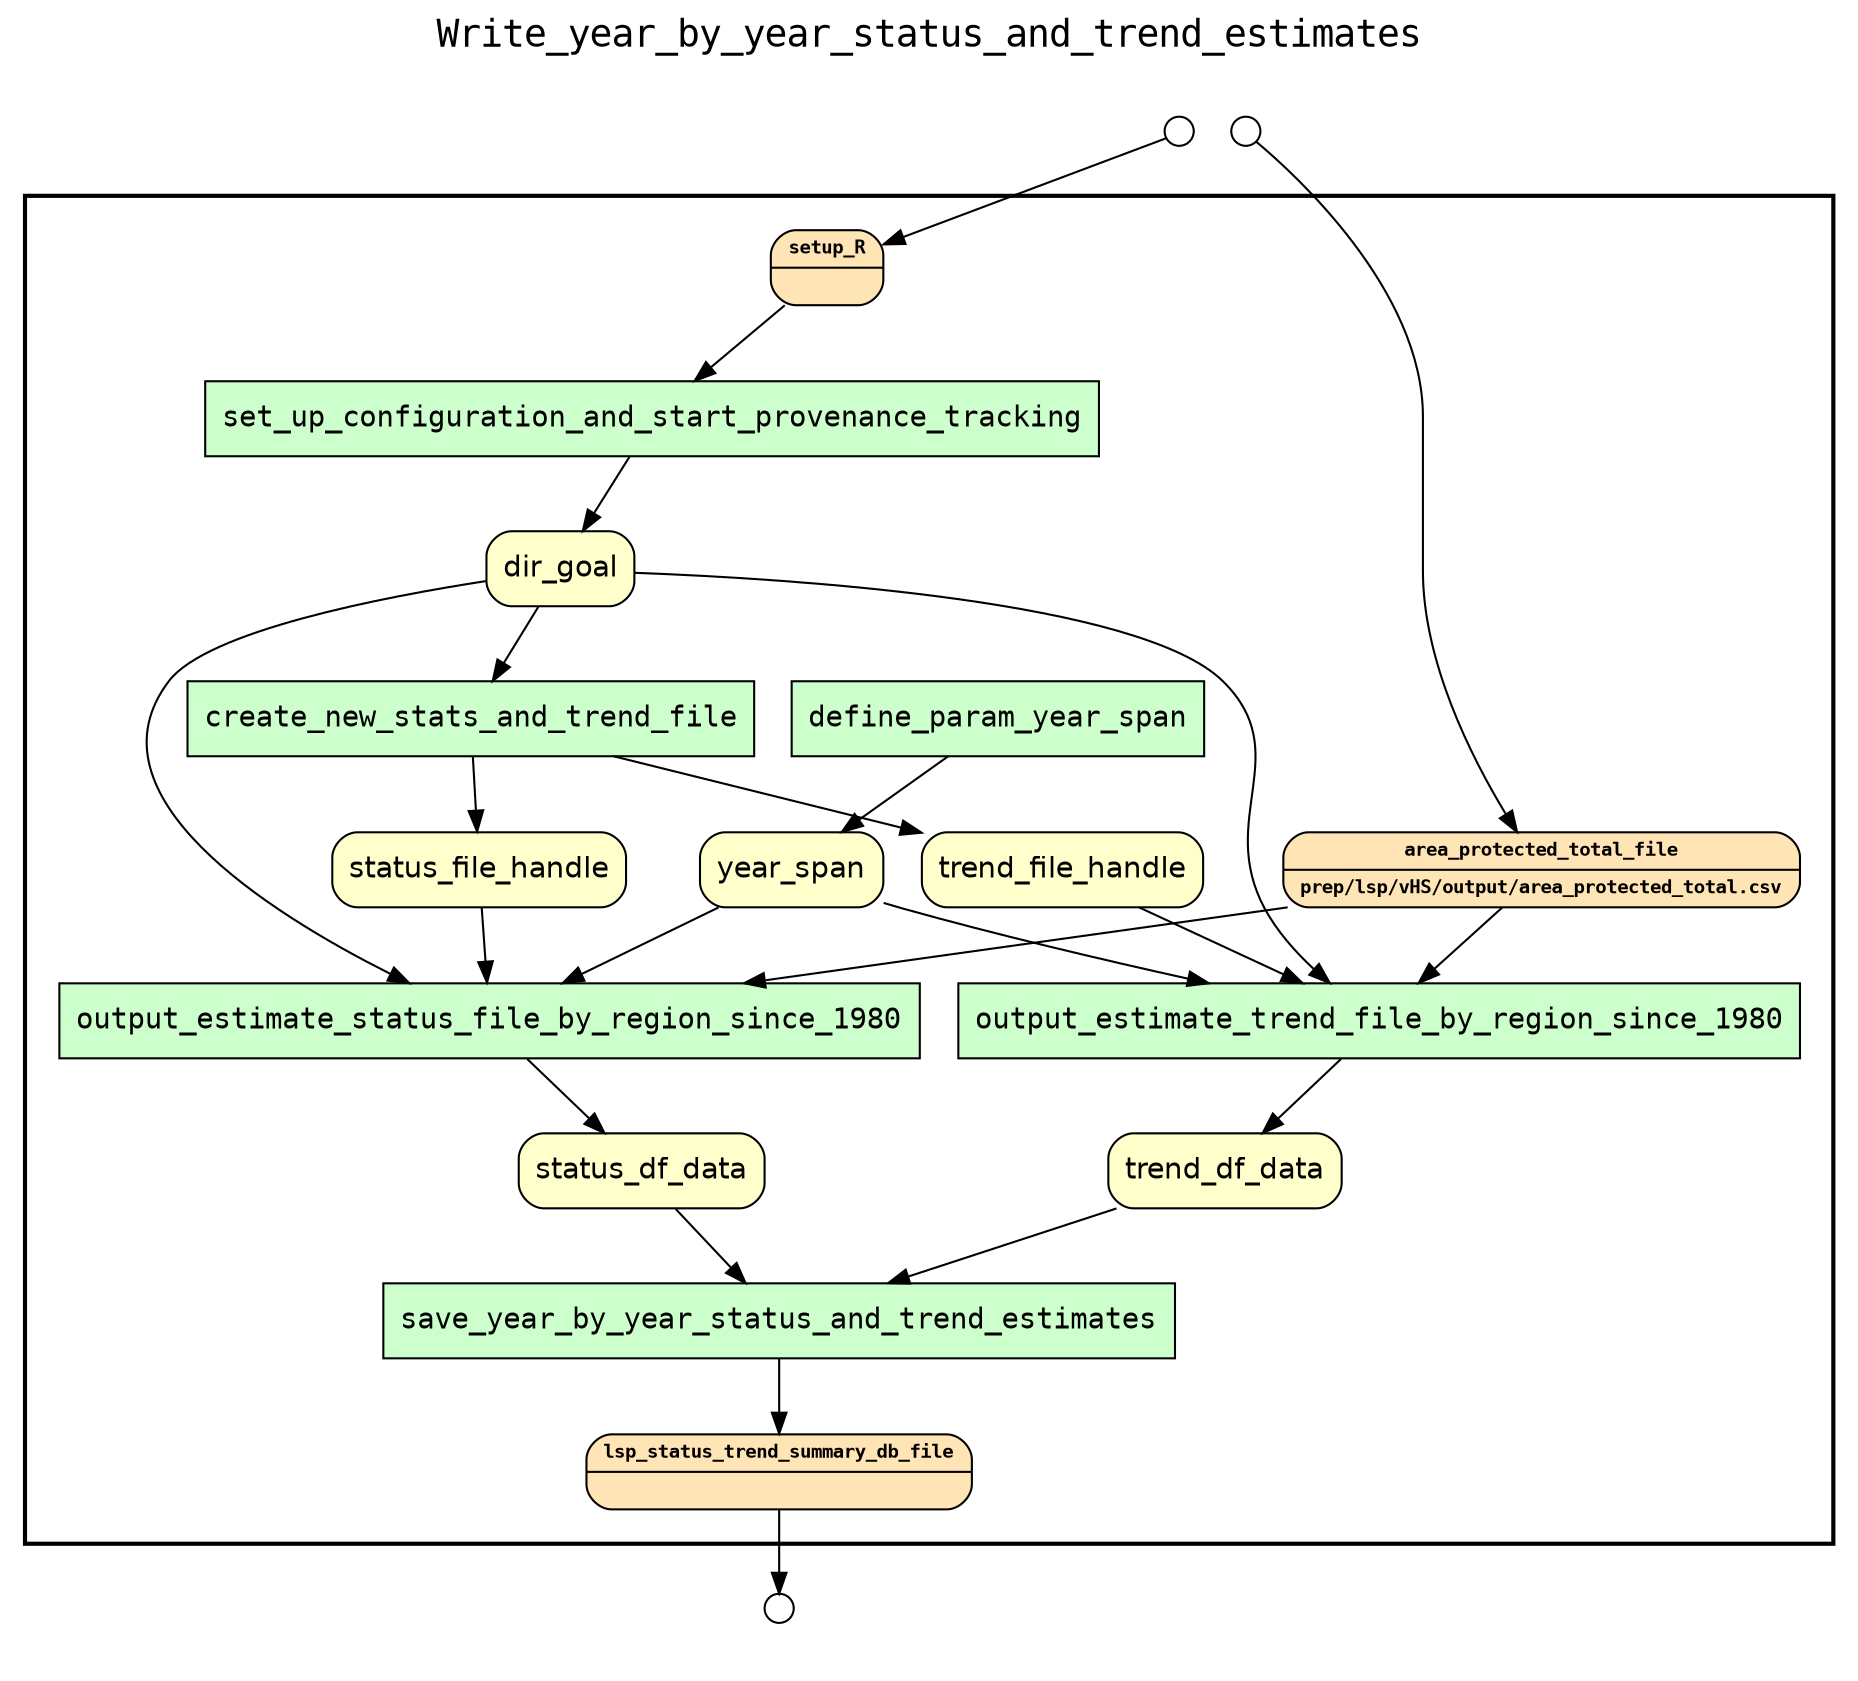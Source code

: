 
digraph yw_data_view {
rankdir=TB
fontname=Courier; fontsize=18; labelloc=t
label="Write_year_by_year_status_and_trend_estimates"
subgraph cluster_workflow { label=""; color=black; penwidth=2
subgraph cluster_workflow_inner { label=""; color=white
node[shape=box style="filled" fillcolor="#CCFFCC" peripheries=1 fontname=Courier]
output_estimate_trend_file_by_region_since_1980
output_estimate_status_file_by_region_since_1980
define_param_year_span
create_new_stats_and_trend_file
set_up_configuration_and_start_provenance_tracking
save_year_by_year_status_and_trend_estimates
node[shape=box style="filled" fillcolor="#CCFFCC" peripheries=1 fontname=Courier]
node[shape=box style="rounded,filled" fillcolor="#FFFFCC" peripheries=1 fontname=Helvetica]
dir_goal
status_file_handle
trend_file_handle
year_span
status_df_data
trend_df_data
node[shape=box style="rounded,filled" fillcolor="#FFE4B5" peripheries=1 fontname="Courier-Bold" fontsize=9]
setup_R[shape=record rankdir=LR label="{<f0> setup_R |<f1>}"]
area_protected_total_file[shape=record rankdir=LR label="{<f0> area_protected_total_file |<f1>prep/lsp/vHS/output/area_protected_total.csv\l}"]
node[shape=box style="rounded,filled" fillcolor="#FFE4B5" peripheries=1 fontname="Courier-Bold" fontsize=9]
lsp_status_trend_summary_db_file[shape=record rankdir=LR label="{<f0> lsp_status_trend_summary_db_file |<f1>}"]
node[shape=box style="rounded,filled" fillcolor="#FFFFFF" peripheries=1 fontname=Helvetica]
}}
subgraph cluster_inflows { label=""; color=white; penwidth=2
subgraph cluster_inflows_inner { label=""; color=white
node[shape=circle fillcolor="#FFFFFF" peripheries=1 width=0.2]
setup_R_inflow [label=""]
area_protected_total_file_inflow [label=""]
}}
subgraph cluster_outflows { label=""; color=white; penwidth=2
subgraph cluster_outflows_inner { label=""; color=white
node[shape=circle fillcolor="#FFFFFF" peripheries=1 width=0.2]
lsp_status_trend_summary_db_file_outflow [label=""]
}}
trend_df_data -> save_year_by_year_status_and_trend_estimates
status_df_data -> save_year_by_year_status_and_trend_estimates
area_protected_total_file -> output_estimate_trend_file_by_region_since_1980
area_protected_total_file -> output_estimate_status_file_by_region_since_1980
year_span -> output_estimate_trend_file_by_region_since_1980
year_span -> output_estimate_status_file_by_region_since_1980
trend_file_handle -> output_estimate_trend_file_by_region_since_1980
status_file_handle -> output_estimate_status_file_by_region_since_1980
dir_goal -> output_estimate_trend_file_by_region_since_1980
dir_goal -> output_estimate_status_file_by_region_since_1980
dir_goal -> create_new_stats_and_trend_file
setup_R -> set_up_configuration_and_start_provenance_tracking
set_up_configuration_and_start_provenance_tracking -> dir_goal
create_new_stats_and_trend_file -> status_file_handle
create_new_stats_and_trend_file -> trend_file_handle
define_param_year_span -> year_span
output_estimate_status_file_by_region_since_1980 -> status_df_data
output_estimate_trend_file_by_region_since_1980 -> trend_df_data
save_year_by_year_status_and_trend_estimates -> lsp_status_trend_summary_db_file
setup_R_inflow -> setup_R
area_protected_total_file_inflow -> area_protected_total_file
lsp_status_trend_summary_db_file -> lsp_status_trend_summary_db_file_outflow
}

